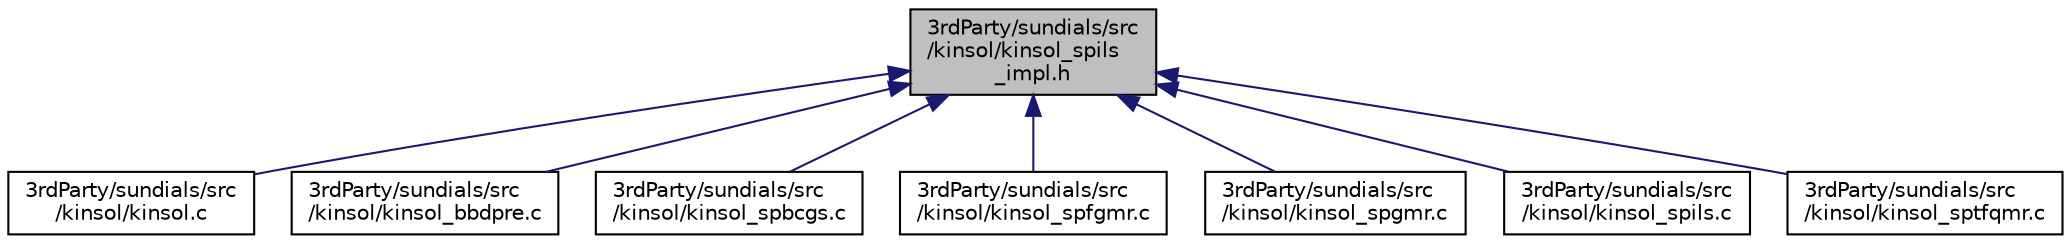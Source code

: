 digraph "3rdParty/sundials/src/kinsol/kinsol_spils_impl.h"
{
  edge [fontname="Helvetica",fontsize="10",labelfontname="Helvetica",labelfontsize="10"];
  node [fontname="Helvetica",fontsize="10",shape=record];
  Node5 [label="3rdParty/sundials/src\l/kinsol/kinsol_spils\l_impl.h",height=0.2,width=0.4,color="black", fillcolor="grey75", style="filled", fontcolor="black"];
  Node5 -> Node6 [dir="back",color="midnightblue",fontsize="10",style="solid",fontname="Helvetica"];
  Node6 [label="3rdParty/sundials/src\l/kinsol/kinsol.c",height=0.2,width=0.4,color="black", fillcolor="white", style="filled",URL="$d9/d42/kinsol_8c.html"];
  Node5 -> Node7 [dir="back",color="midnightblue",fontsize="10",style="solid",fontname="Helvetica"];
  Node7 [label="3rdParty/sundials/src\l/kinsol/kinsol_bbdpre.c",height=0.2,width=0.4,color="black", fillcolor="white", style="filled",URL="$d8/de8/kinsol__bbdpre_8c.html"];
  Node5 -> Node8 [dir="back",color="midnightblue",fontsize="10",style="solid",fontname="Helvetica"];
  Node8 [label="3rdParty/sundials/src\l/kinsol/kinsol_spbcgs.c",height=0.2,width=0.4,color="black", fillcolor="white", style="filled",URL="$d1/d14/kinsol__spbcgs_8c.html"];
  Node5 -> Node9 [dir="back",color="midnightblue",fontsize="10",style="solid",fontname="Helvetica"];
  Node9 [label="3rdParty/sundials/src\l/kinsol/kinsol_spfgmr.c",height=0.2,width=0.4,color="black", fillcolor="white", style="filled",URL="$de/d1b/kinsol__spfgmr_8c.html"];
  Node5 -> Node10 [dir="back",color="midnightblue",fontsize="10",style="solid",fontname="Helvetica"];
  Node10 [label="3rdParty/sundials/src\l/kinsol/kinsol_spgmr.c",height=0.2,width=0.4,color="black", fillcolor="white", style="filled",URL="$d7/ddc/kinsol__spgmr_8c.html"];
  Node5 -> Node11 [dir="back",color="midnightblue",fontsize="10",style="solid",fontname="Helvetica"];
  Node11 [label="3rdParty/sundials/src\l/kinsol/kinsol_spils.c",height=0.2,width=0.4,color="black", fillcolor="white", style="filled",URL="$d4/d18/kinsol__spils_8c.html"];
  Node5 -> Node12 [dir="back",color="midnightblue",fontsize="10",style="solid",fontname="Helvetica"];
  Node12 [label="3rdParty/sundials/src\l/kinsol/kinsol_sptfqmr.c",height=0.2,width=0.4,color="black", fillcolor="white", style="filled",URL="$d3/d09/kinsol__sptfqmr_8c.html"];
}
